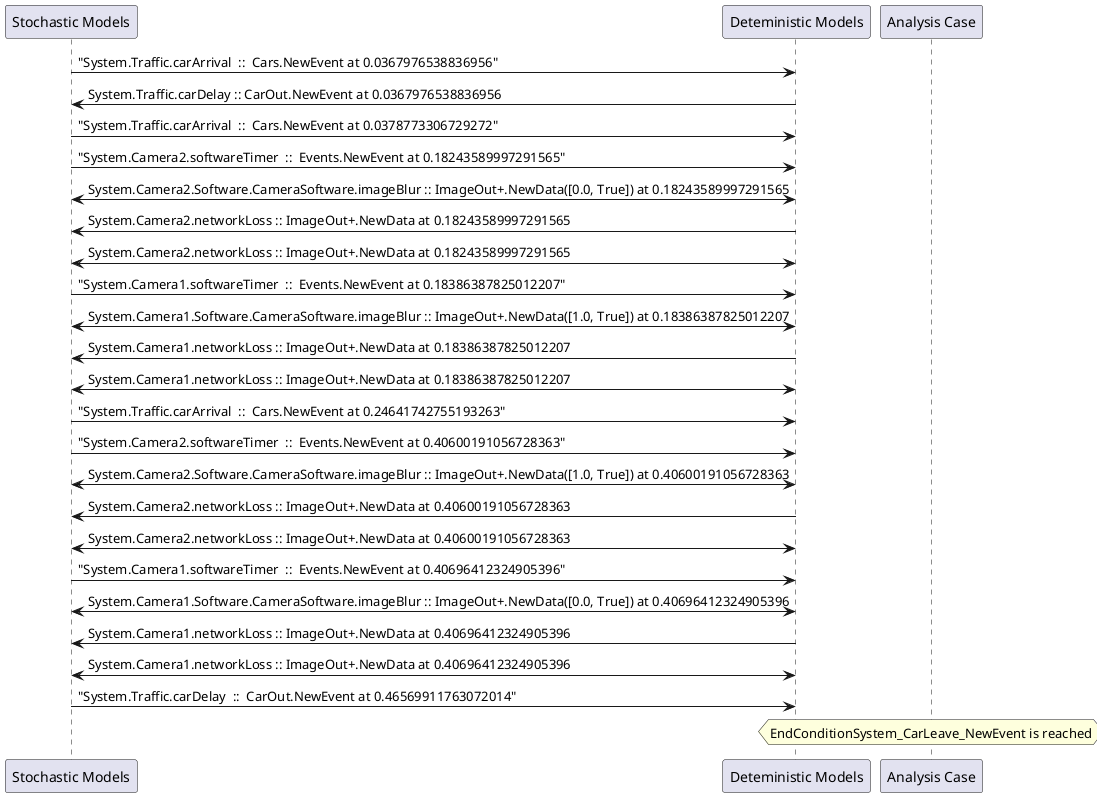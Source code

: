 
	@startuml
	participant "Stochastic Models" as stochmodel
	participant "Deteministic Models" as detmodel
	participant "Analysis Case" as analysis
	{26216_stop} stochmodel -> detmodel : "System.Traffic.carArrival  ::  Cars.NewEvent at 0.0367976538836956"
{26229_start} detmodel -> stochmodel : System.Traffic.carDelay :: CarOut.NewEvent at 0.0367976538836956
{26217_stop} stochmodel -> detmodel : "System.Traffic.carArrival  ::  Cars.NewEvent at 0.0378773306729272"
{26200_stop} stochmodel -> detmodel : "System.Camera2.softwareTimer  ::  Events.NewEvent at 0.18243589997291565"
detmodel <-> stochmodel : System.Camera2.Software.CameraSoftware.imageBlur :: ImageOut+.NewData([0.0, True]) at 0.18243589997291565
detmodel -> stochmodel : System.Camera2.networkLoss :: ImageOut+.NewData at 0.18243589997291565
detmodel <-> stochmodel : System.Camera2.networkLoss :: ImageOut+.NewData at 0.18243589997291565
{26185_stop} stochmodel -> detmodel : "System.Camera1.softwareTimer  ::  Events.NewEvent at 0.18386387825012207"
detmodel <-> stochmodel : System.Camera1.Software.CameraSoftware.imageBlur :: ImageOut+.NewData([1.0, True]) at 0.18386387825012207
detmodel -> stochmodel : System.Camera1.networkLoss :: ImageOut+.NewData at 0.18386387825012207
detmodel <-> stochmodel : System.Camera1.networkLoss :: ImageOut+.NewData at 0.18386387825012207
{26218_stop} stochmodel -> detmodel : "System.Traffic.carArrival  ::  Cars.NewEvent at 0.24641742755193263"
{26201_stop} stochmodel -> detmodel : "System.Camera2.softwareTimer  ::  Events.NewEvent at 0.40600191056728363"
detmodel <-> stochmodel : System.Camera2.Software.CameraSoftware.imageBlur :: ImageOut+.NewData([1.0, True]) at 0.40600191056728363
detmodel -> stochmodel : System.Camera2.networkLoss :: ImageOut+.NewData at 0.40600191056728363
detmodel <-> stochmodel : System.Camera2.networkLoss :: ImageOut+.NewData at 0.40600191056728363
{26186_stop} stochmodel -> detmodel : "System.Camera1.softwareTimer  ::  Events.NewEvent at 0.40696412324905396"
detmodel <-> stochmodel : System.Camera1.Software.CameraSoftware.imageBlur :: ImageOut+.NewData([0.0, True]) at 0.40696412324905396
detmodel -> stochmodel : System.Camera1.networkLoss :: ImageOut+.NewData at 0.40696412324905396
detmodel <-> stochmodel : System.Camera1.networkLoss :: ImageOut+.NewData at 0.40696412324905396
{26229_stop} stochmodel -> detmodel : "System.Traffic.carDelay  ::  CarOut.NewEvent at 0.46569911763072014"
{26229_start} <-> {26229_stop} : delay
hnote over analysis 
EndConditionSystem_CarLeave_NewEvent is reached
endnote
@enduml